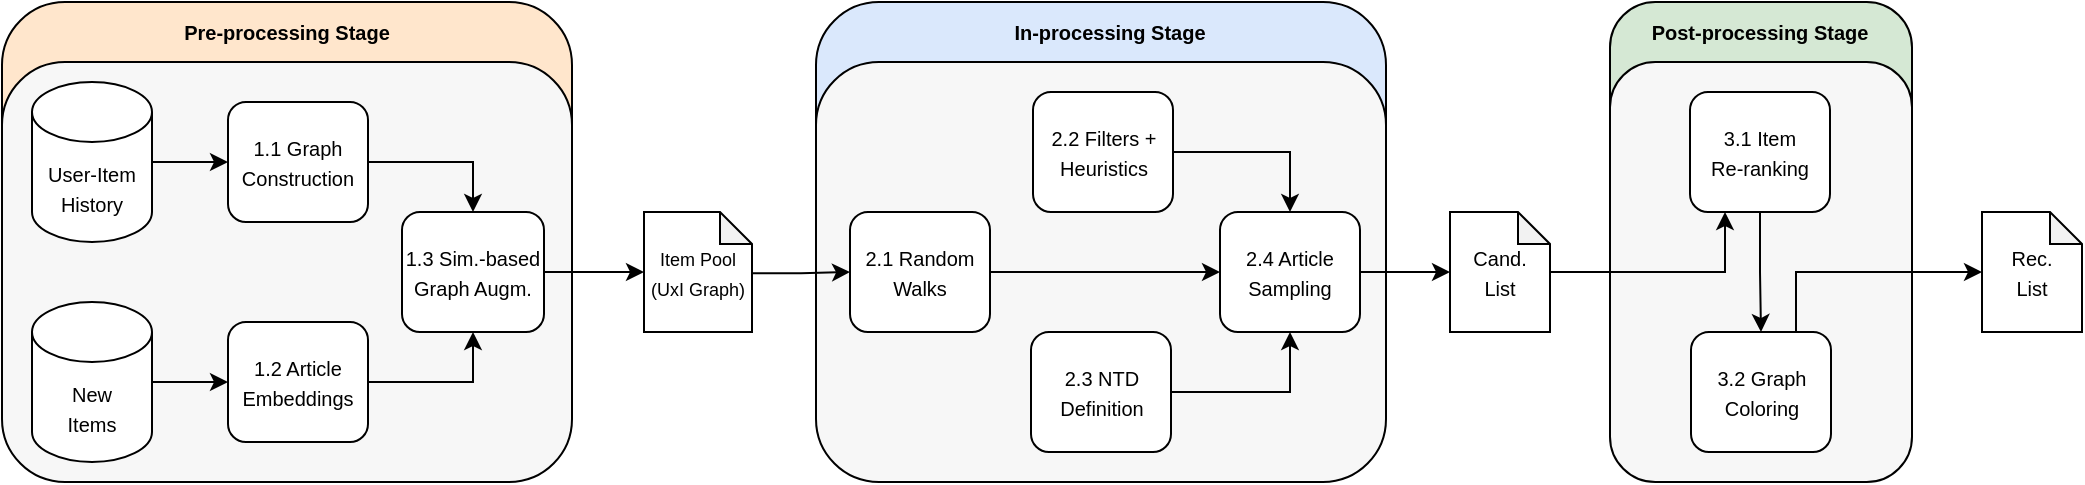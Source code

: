 <mxfile version="28.0.4">
  <diagram name="Page-1" id="Lf3qCM0bcQiizrLya4nR">
    <mxGraphModel dx="1426" dy="961" grid="1" gridSize="10" guides="1" tooltips="1" connect="1" arrows="1" fold="1" page="1" pageScale="1" pageWidth="1100" pageHeight="850" math="0" shadow="0">
      <root>
        <mxCell id="0" />
        <mxCell id="1" parent="0" />
        <mxCell id="EAVpaXnhJgktjRTyFpTc-9" value="&lt;font style=&quot;font-size: 9px;&quot;&gt;Item Pool&lt;br&gt;(UxI Graph)&lt;/font&gt;" style="shape=note;whiteSpace=wrap;html=1;backgroundOutline=1;darkOpacity=0.05;size=16;" parent="1" vertex="1">
          <mxGeometry x="351" y="425" width="54" height="60" as="geometry" />
        </mxCell>
        <mxCell id="EAVpaXnhJgktjRTyFpTc-29" value="&lt;span style=&quot;font-size: 10px;&quot;&gt;Rec.&lt;br&gt;List&lt;/span&gt;" style="shape=note;whiteSpace=wrap;html=1;backgroundOutline=1;darkOpacity=0.05;size=16;" parent="1" vertex="1">
          <mxGeometry x="1020" y="425" width="50" height="60" as="geometry" />
        </mxCell>
        <mxCell id="EAVpaXnhJgktjRTyFpTc-39" value="" style="group" parent="1" vertex="1" connectable="0">
          <mxGeometry x="30" y="320" width="285" height="240" as="geometry" />
        </mxCell>
        <mxCell id="EAVpaXnhJgktjRTyFpTc-4" value="" style="rounded=1;whiteSpace=wrap;html=1;fillColor=#ffe6cc;strokeColor=#000000;" parent="EAVpaXnhJgktjRTyFpTc-39" vertex="1">
          <mxGeometry width="285" height="210" as="geometry" />
        </mxCell>
        <mxCell id="EAVpaXnhJgktjRTyFpTc-6" value="" style="rounded=1;whiteSpace=wrap;html=1;fillColor=light-dark(#F7F7F7,#EDEDED);" parent="EAVpaXnhJgktjRTyFpTc-39" vertex="1">
          <mxGeometry y="30" width="285" height="210" as="geometry" />
        </mxCell>
        <mxCell id="EAVpaXnhJgktjRTyFpTc-7" style="edgeStyle=orthogonalEdgeStyle;rounded=0;orthogonalLoop=1;jettySize=auto;html=1;exitX=1;exitY=0.5;exitDx=0;exitDy=0;entryX=0.5;entryY=0;entryDx=0;entryDy=0;" parent="EAVpaXnhJgktjRTyFpTc-39" source="EAVpaXnhJgktjRTyFpTc-8" target="EAVpaXnhJgktjRTyFpTc-19" edge="1">
          <mxGeometry relative="1" as="geometry" />
        </mxCell>
        <mxCell id="EAVpaXnhJgktjRTyFpTc-8" value="&lt;font style=&quot;font-size: 10px;&quot;&gt;1.1 Graph&lt;br&gt;Construction&lt;/font&gt;" style="rounded=1;whiteSpace=wrap;html=1;" parent="EAVpaXnhJgktjRTyFpTc-39" vertex="1">
          <mxGeometry x="113" y="50" width="70" height="60" as="geometry" />
        </mxCell>
        <mxCell id="EAVpaXnhJgktjRTyFpTc-12" value="&lt;b&gt;&lt;font style=&quot;font-size: 10px;&quot;&gt;Pre-processing Stage&lt;/font&gt;&lt;/b&gt;" style="text;html=1;align=center;verticalAlign=middle;whiteSpace=wrap;rounded=0;" parent="EAVpaXnhJgktjRTyFpTc-39" vertex="1">
          <mxGeometry width="285" height="30" as="geometry" />
        </mxCell>
        <mxCell id="EAVpaXnhJgktjRTyFpTc-13" style="edgeStyle=orthogonalEdgeStyle;rounded=0;orthogonalLoop=1;jettySize=auto;html=1;exitX=1;exitY=0.5;exitDx=0;exitDy=0;exitPerimeter=0;entryX=0;entryY=0.5;entryDx=0;entryDy=0;" parent="EAVpaXnhJgktjRTyFpTc-39" source="EAVpaXnhJgktjRTyFpTc-14" target="EAVpaXnhJgktjRTyFpTc-8" edge="1">
          <mxGeometry relative="1" as="geometry" />
        </mxCell>
        <mxCell id="EAVpaXnhJgktjRTyFpTc-14" value="&lt;span style=&quot;font-size: 10px;&quot;&gt;User-Item&lt;br&gt;History&lt;/span&gt;" style="shape=cylinder3;whiteSpace=wrap;html=1;boundedLbl=1;backgroundOutline=1;size=15;" parent="EAVpaXnhJgktjRTyFpTc-39" vertex="1">
          <mxGeometry x="15" y="40" width="60" height="80" as="geometry" />
        </mxCell>
        <mxCell id="EAVpaXnhJgktjRTyFpTc-15" style="edgeStyle=orthogonalEdgeStyle;rounded=0;orthogonalLoop=1;jettySize=auto;html=1;exitX=1;exitY=0.5;exitDx=0;exitDy=0;exitPerimeter=0;entryX=0;entryY=0.5;entryDx=0;entryDy=0;" parent="EAVpaXnhJgktjRTyFpTc-39" source="EAVpaXnhJgktjRTyFpTc-16" target="EAVpaXnhJgktjRTyFpTc-18" edge="1">
          <mxGeometry relative="1" as="geometry" />
        </mxCell>
        <mxCell id="EAVpaXnhJgktjRTyFpTc-16" value="&lt;span style=&quot;font-size: 10px;&quot;&gt;New&lt;br&gt;Items&lt;/span&gt;" style="shape=cylinder3;whiteSpace=wrap;html=1;boundedLbl=1;backgroundOutline=1;size=15;" parent="EAVpaXnhJgktjRTyFpTc-39" vertex="1">
          <mxGeometry x="15" y="150" width="60" height="80" as="geometry" />
        </mxCell>
        <mxCell id="EAVpaXnhJgktjRTyFpTc-17" style="edgeStyle=orthogonalEdgeStyle;rounded=0;orthogonalLoop=1;jettySize=auto;html=1;exitX=1;exitY=0.5;exitDx=0;exitDy=0;entryX=0.5;entryY=1;entryDx=0;entryDy=0;" parent="EAVpaXnhJgktjRTyFpTc-39" source="EAVpaXnhJgktjRTyFpTc-18" target="EAVpaXnhJgktjRTyFpTc-19" edge="1">
          <mxGeometry relative="1" as="geometry" />
        </mxCell>
        <mxCell id="EAVpaXnhJgktjRTyFpTc-18" value="&lt;span style=&quot;font-size: 10px;&quot;&gt;1.2 Article&lt;br&gt;Embeddings&lt;/span&gt;" style="rounded=1;whiteSpace=wrap;html=1;" parent="EAVpaXnhJgktjRTyFpTc-39" vertex="1">
          <mxGeometry x="113" y="160" width="70" height="60" as="geometry" />
        </mxCell>
        <mxCell id="EAVpaXnhJgktjRTyFpTc-19" value="&lt;span style=&quot;font-size: 10px;&quot;&gt;1.3 Sim.-based&lt;br&gt;Graph Augm.&lt;/span&gt;" style="rounded=1;whiteSpace=wrap;html=1;" parent="EAVpaXnhJgktjRTyFpTc-39" vertex="1">
          <mxGeometry x="200" y="105" width="71" height="60" as="geometry" />
        </mxCell>
        <mxCell id="EAVpaXnhJgktjRTyFpTc-40" value="" style="group" parent="1" vertex="1" connectable="0">
          <mxGeometry x="437" y="320" width="287" height="240" as="geometry" />
        </mxCell>
        <mxCell id="EAVpaXnhJgktjRTyFpTc-3" value="" style="rounded=1;whiteSpace=wrap;html=1;fillColor=#dae8fc;strokeColor=#000000;" parent="EAVpaXnhJgktjRTyFpTc-40" vertex="1">
          <mxGeometry width="285" height="210" as="geometry" />
        </mxCell>
        <mxCell id="EAVpaXnhJgktjRTyFpTc-5" value="" style="rounded=1;whiteSpace=wrap;html=1;fillColor=light-dark(#F7F7F7,#EDEDED);" parent="EAVpaXnhJgktjRTyFpTc-40" vertex="1">
          <mxGeometry y="30" width="285" height="210" as="geometry" />
        </mxCell>
        <mxCell id="EAVpaXnhJgktjRTyFpTc-10" style="edgeStyle=orthogonalEdgeStyle;rounded=0;orthogonalLoop=1;jettySize=auto;html=1;exitX=1;exitY=0.5;exitDx=0;exitDy=0;entryX=0;entryY=0.5;entryDx=0;entryDy=0;" parent="EAVpaXnhJgktjRTyFpTc-40" source="EAVpaXnhJgktjRTyFpTc-11" target="EAVpaXnhJgktjRTyFpTc-32" edge="1">
          <mxGeometry relative="1" as="geometry" />
        </mxCell>
        <mxCell id="EAVpaXnhJgktjRTyFpTc-11" value="&lt;font style=&quot;font-size: 10px;&quot;&gt;2.1 Random&lt;br&gt;Walks&lt;/font&gt;" style="rounded=1;whiteSpace=wrap;html=1;" parent="EAVpaXnhJgktjRTyFpTc-40" vertex="1">
          <mxGeometry x="17" y="105" width="70" height="60" as="geometry" />
        </mxCell>
        <mxCell id="EAVpaXnhJgktjRTyFpTc-20" value="&lt;b&gt;&lt;font style=&quot;font-size: 10px;&quot;&gt;In-processing Stage&lt;/font&gt;&lt;/b&gt;" style="text;html=1;align=center;verticalAlign=middle;whiteSpace=wrap;rounded=0;" parent="EAVpaXnhJgktjRTyFpTc-40" vertex="1">
          <mxGeometry x="7" width="280" height="30" as="geometry" />
        </mxCell>
        <mxCell id="EAVpaXnhJgktjRTyFpTc-21" style="edgeStyle=orthogonalEdgeStyle;rounded=0;orthogonalLoop=1;jettySize=auto;html=1;exitX=1;exitY=0.5;exitDx=0;exitDy=0;entryX=0.5;entryY=1;entryDx=0;entryDy=0;" parent="EAVpaXnhJgktjRTyFpTc-40" source="2KtF9MWKJfA6nz51XTju-3" target="EAVpaXnhJgktjRTyFpTc-32" edge="1">
          <mxGeometry relative="1" as="geometry">
            <mxPoint x="172.5" y="190" as="sourcePoint" />
          </mxGeometry>
        </mxCell>
        <mxCell id="EAVpaXnhJgktjRTyFpTc-32" value="&lt;div&gt;&lt;span style=&quot;font-size: 10px; background-color: transparent; color: light-dark(rgb(0, 0, 0), rgb(255, 255, 255));&quot;&gt;2.4 Article&lt;br&gt;Sampling&lt;/span&gt;&lt;/div&gt;" style="rounded=1;whiteSpace=wrap;html=1;" parent="EAVpaXnhJgktjRTyFpTc-40" vertex="1">
          <mxGeometry x="202" y="105" width="70" height="60" as="geometry" />
        </mxCell>
        <mxCell id="2KtF9MWKJfA6nz51XTju-4" style="edgeStyle=orthogonalEdgeStyle;rounded=0;orthogonalLoop=1;jettySize=auto;html=1;exitX=1;exitY=0.5;exitDx=0;exitDy=0;entryX=0.5;entryY=0;entryDx=0;entryDy=0;" parent="EAVpaXnhJgktjRTyFpTc-40" source="2KtF9MWKJfA6nz51XTju-2" target="EAVpaXnhJgktjRTyFpTc-32" edge="1">
          <mxGeometry relative="1" as="geometry" />
        </mxCell>
        <mxCell id="2KtF9MWKJfA6nz51XTju-2" value="&lt;span style=&quot;font-size: 10px;&quot;&gt;2.2 Filters +&lt;/span&gt;&lt;br style=&quot;font-size: 10px;&quot;&gt;&lt;span style=&quot;font-size: 10px;&quot;&gt;Heuristics&lt;/span&gt;" style="rounded=1;whiteSpace=wrap;html=1;" parent="EAVpaXnhJgktjRTyFpTc-40" vertex="1">
          <mxGeometry x="108.5" y="45" width="70" height="60" as="geometry" />
        </mxCell>
        <mxCell id="2KtF9MWKJfA6nz51XTju-3" value="&lt;span style=&quot;font-size: 10px;&quot;&gt;2.3 NTD&lt;br&gt;Definition&lt;/span&gt;" style="rounded=1;whiteSpace=wrap;html=1;" parent="EAVpaXnhJgktjRTyFpTc-40" vertex="1">
          <mxGeometry x="107.5" y="165" width="70" height="60" as="geometry" />
        </mxCell>
        <mxCell id="EAVpaXnhJgktjRTyFpTc-36" style="edgeStyle=orthogonalEdgeStyle;rounded=0;orthogonalLoop=1;jettySize=auto;html=1;exitX=1.007;exitY=0.51;exitDx=0;exitDy=0;exitPerimeter=0;entryX=0;entryY=0.5;entryDx=0;entryDy=0;" parent="1" source="EAVpaXnhJgktjRTyFpTc-9" target="EAVpaXnhJgktjRTyFpTc-11" edge="1">
          <mxGeometry relative="1" as="geometry">
            <mxPoint x="465" y="455" as="sourcePoint" />
            <mxPoint x="499" y="455" as="targetPoint" />
          </mxGeometry>
        </mxCell>
        <mxCell id="EAVpaXnhJgktjRTyFpTc-37" style="edgeStyle=orthogonalEdgeStyle;rounded=0;orthogonalLoop=1;jettySize=auto;html=1;exitX=1;exitY=0.5;exitDx=0;exitDy=0;entryX=0;entryY=0.5;entryDx=0;entryDy=0;entryPerimeter=0;" parent="1" source="EAVpaXnhJgktjRTyFpTc-32" target="EAVpaXnhJgktjRTyFpTc-24" edge="1">
          <mxGeometry relative="1" as="geometry">
            <mxPoint x="766" y="455" as="sourcePoint" />
            <mxPoint x="801" y="455" as="targetPoint" />
          </mxGeometry>
        </mxCell>
        <mxCell id="EAVpaXnhJgktjRTyFpTc-35" style="edgeStyle=orthogonalEdgeStyle;rounded=0;orthogonalLoop=1;jettySize=auto;html=1;exitX=1;exitY=0.5;exitDx=0;exitDy=0;entryX=0;entryY=0.5;entryDx=0;entryDy=0;entryPerimeter=0;" parent="1" source="EAVpaXnhJgktjRTyFpTc-19" target="EAVpaXnhJgktjRTyFpTc-9" edge="1">
          <mxGeometry relative="1" as="geometry" />
        </mxCell>
        <mxCell id="2KtF9MWKJfA6nz51XTju-16" value="" style="group" parent="1" vertex="1" connectable="0">
          <mxGeometry x="833" y="320" width="152" height="240" as="geometry" />
        </mxCell>
        <mxCell id="EAVpaXnhJgktjRTyFpTc-2" value="" style="rounded=1;whiteSpace=wrap;html=1;fillColor=#d5e8d4;strokeColor=#000000;" parent="2KtF9MWKJfA6nz51XTju-16" vertex="1">
          <mxGeometry x="1" width="151" height="210" as="geometry" />
        </mxCell>
        <mxCell id="EAVpaXnhJgktjRTyFpTc-23" value="" style="rounded=1;whiteSpace=wrap;html=1;fillColor=light-dark(#F7F7F7,#EDEDED);" parent="2KtF9MWKJfA6nz51XTju-16" vertex="1">
          <mxGeometry x="1" y="30" width="151" height="210" as="geometry" />
        </mxCell>
        <mxCell id="EAVpaXnhJgktjRTyFpTc-25" value="&lt;font style=&quot;font-size: 10px;&quot;&gt;&lt;b style=&quot;&quot;&gt;Post-processing Stage&lt;/b&gt;&lt;/font&gt;" style="text;html=1;align=center;verticalAlign=middle;whiteSpace=wrap;rounded=0;" parent="2KtF9MWKJfA6nz51XTju-16" vertex="1">
          <mxGeometry width="152" height="30" as="geometry" />
        </mxCell>
        <mxCell id="2KtF9MWKJfA6nz51XTju-15" style="edgeStyle=orthogonalEdgeStyle;rounded=0;orthogonalLoop=1;jettySize=auto;html=1;exitX=0.5;exitY=1;exitDx=0;exitDy=0;entryX=0.5;entryY=0;entryDx=0;entryDy=0;" parent="2KtF9MWKJfA6nz51XTju-16" source="EAVpaXnhJgktjRTyFpTc-27" target="EAVpaXnhJgktjRTyFpTc-28" edge="1">
          <mxGeometry relative="1" as="geometry" />
        </mxCell>
        <mxCell id="EAVpaXnhJgktjRTyFpTc-27" value="&lt;span style=&quot;font-size: 10px;&quot;&gt;3.1 Item&lt;/span&gt;&lt;br style=&quot;font-size: 10px;&quot;&gt;&lt;span style=&quot;font-size: 10px;&quot;&gt;Re-ranking&lt;/span&gt;" style="rounded=1;whiteSpace=wrap;html=1;" parent="2KtF9MWKJfA6nz51XTju-16" vertex="1">
          <mxGeometry x="41" y="45" width="70" height="60" as="geometry" />
        </mxCell>
        <mxCell id="EAVpaXnhJgktjRTyFpTc-28" value="&lt;span style=&quot;font-size: 10px;&quot;&gt;3.2 Graph&lt;/span&gt;&lt;br style=&quot;font-size: 10px;&quot;&gt;&lt;span style=&quot;font-size: 10px;&quot;&gt;Coloring&lt;/span&gt;" style="rounded=1;whiteSpace=wrap;html=1;" parent="2KtF9MWKJfA6nz51XTju-16" vertex="1">
          <mxGeometry x="41.5" y="165" width="70" height="60" as="geometry" />
        </mxCell>
        <mxCell id="2KtF9MWKJfA6nz51XTju-14" style="edgeStyle=orthogonalEdgeStyle;rounded=0;orthogonalLoop=1;jettySize=auto;html=1;exitX=0.75;exitY=0;exitDx=0;exitDy=0;entryX=0;entryY=0.5;entryDx=0;entryDy=0;entryPerimeter=0;" parent="1" source="EAVpaXnhJgktjRTyFpTc-28" target="EAVpaXnhJgktjRTyFpTc-29" edge="1">
          <mxGeometry relative="1" as="geometry" />
        </mxCell>
        <mxCell id="2KtF9MWKJfA6nz51XTju-18" style="edgeStyle=orthogonalEdgeStyle;rounded=0;orthogonalLoop=1;jettySize=auto;html=1;exitX=0;exitY=0;exitDx=50;exitDy=38;exitPerimeter=0;entryX=0.25;entryY=1;entryDx=0;entryDy=0;" parent="1" source="EAVpaXnhJgktjRTyFpTc-24" target="EAVpaXnhJgktjRTyFpTc-27" edge="1">
          <mxGeometry relative="1" as="geometry">
            <Array as="points">
              <mxPoint x="795" y="455" />
              <mxPoint x="876" y="455" />
            </Array>
          </mxGeometry>
        </mxCell>
        <mxCell id="EAVpaXnhJgktjRTyFpTc-24" value="&lt;span style=&quot;font-size: 10px;&quot;&gt;Cand.&lt;br&gt;List&lt;/span&gt;" style="shape=note;whiteSpace=wrap;html=1;backgroundOutline=1;darkOpacity=0.05;size=16;" parent="1" vertex="1">
          <mxGeometry x="754" y="425" width="50" height="60" as="geometry" />
        </mxCell>
      </root>
    </mxGraphModel>
  </diagram>
</mxfile>

